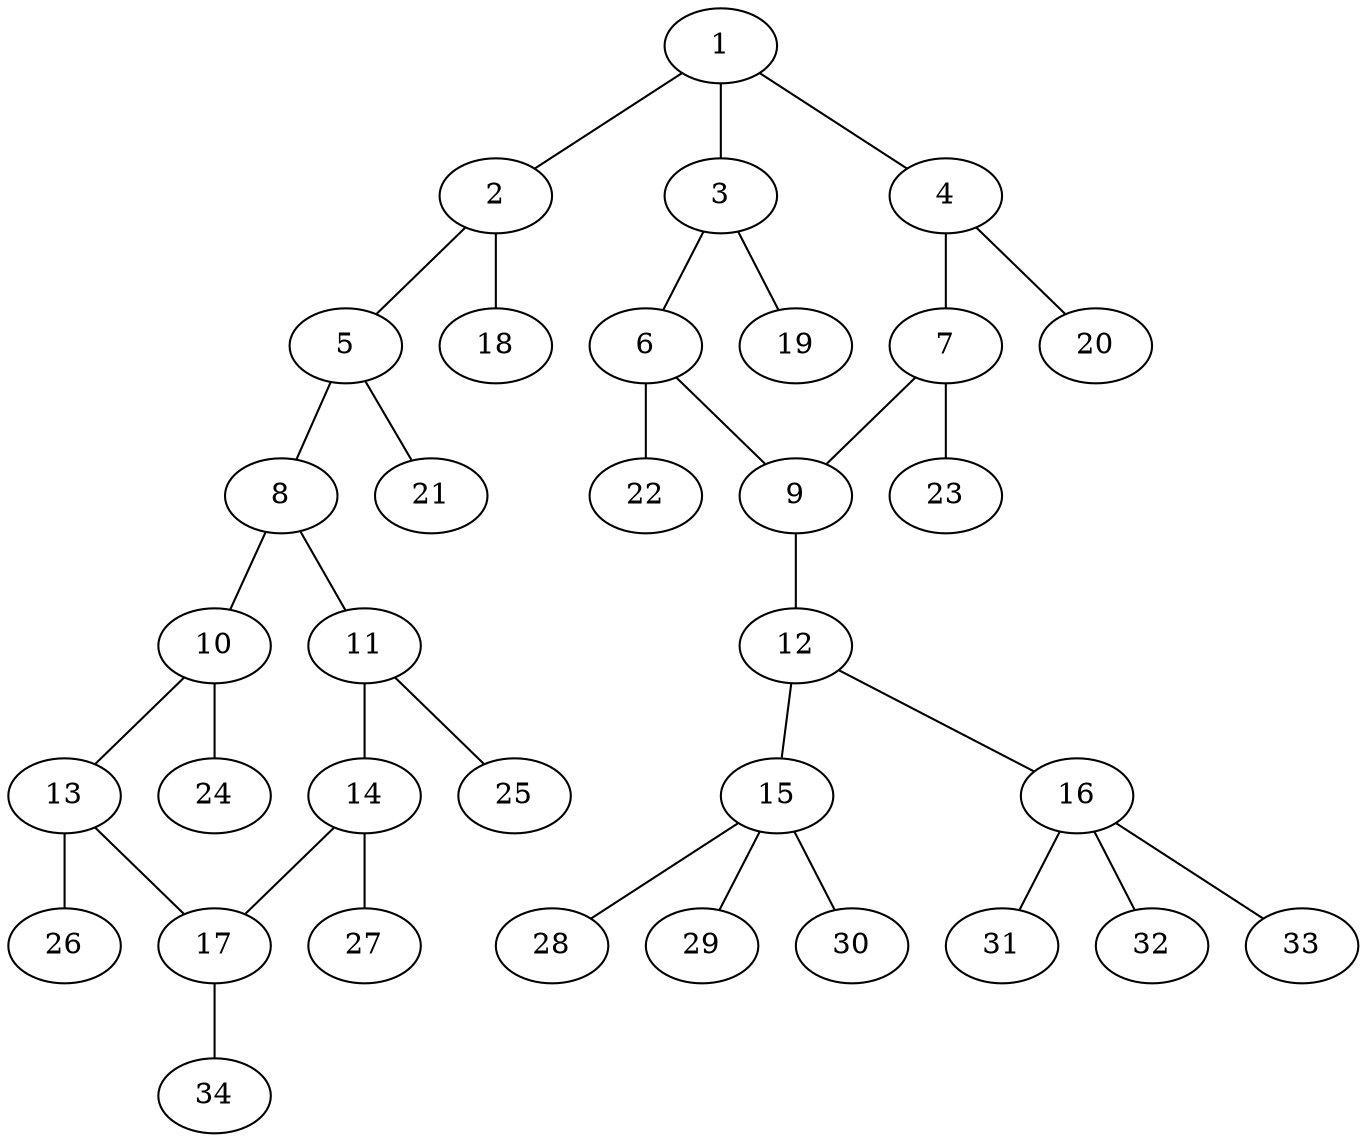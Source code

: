 graph molecule_735 {
	1	 [chem=C];
	2	 [chem=C];
	1 -- 2	 [valence=1];
	3	 [chem=C];
	1 -- 3	 [valence=2];
	4	 [chem=C];
	1 -- 4	 [valence=1];
	5	 [chem=C];
	2 -- 5	 [valence=2];
	18	 [chem=H];
	2 -- 18	 [valence=1];
	6	 [chem=C];
	3 -- 6	 [valence=1];
	19	 [chem=H];
	3 -- 19	 [valence=1];
	7	 [chem=C];
	4 -- 7	 [valence=2];
	20	 [chem=H];
	4 -- 20	 [valence=1];
	8	 [chem=C];
	5 -- 8	 [valence=1];
	21	 [chem=H];
	5 -- 21	 [valence=1];
	9	 [chem=C];
	6 -- 9	 [valence=2];
	22	 [chem=H];
	6 -- 22	 [valence=1];
	7 -- 9	 [valence=1];
	23	 [chem=H];
	7 -- 23	 [valence=1];
	10	 [chem=C];
	8 -- 10	 [valence=1];
	11	 [chem=C];
	8 -- 11	 [valence=2];
	12	 [chem=N];
	9 -- 12	 [valence=1];
	13	 [chem=C];
	10 -- 13	 [valence=2];
	24	 [chem=H];
	10 -- 24	 [valence=1];
	14	 [chem=C];
	11 -- 14	 [valence=1];
	25	 [chem=H];
	11 -- 25	 [valence=1];
	15	 [chem=C];
	12 -- 15	 [valence=1];
	16	 [chem=C];
	12 -- 16	 [valence=1];
	17	 [chem=C];
	13 -- 17	 [valence=1];
	26	 [chem=H];
	13 -- 26	 [valence=1];
	14 -- 17	 [valence=2];
	27	 [chem=H];
	14 -- 27	 [valence=1];
	28	 [chem=H];
	15 -- 28	 [valence=1];
	29	 [chem=H];
	15 -- 29	 [valence=1];
	30	 [chem=H];
	15 -- 30	 [valence=1];
	31	 [chem=H];
	16 -- 31	 [valence=1];
	32	 [chem=H];
	16 -- 32	 [valence=1];
	33	 [chem=H];
	16 -- 33	 [valence=1];
	34	 [chem=H];
	17 -- 34	 [valence=1];
}
